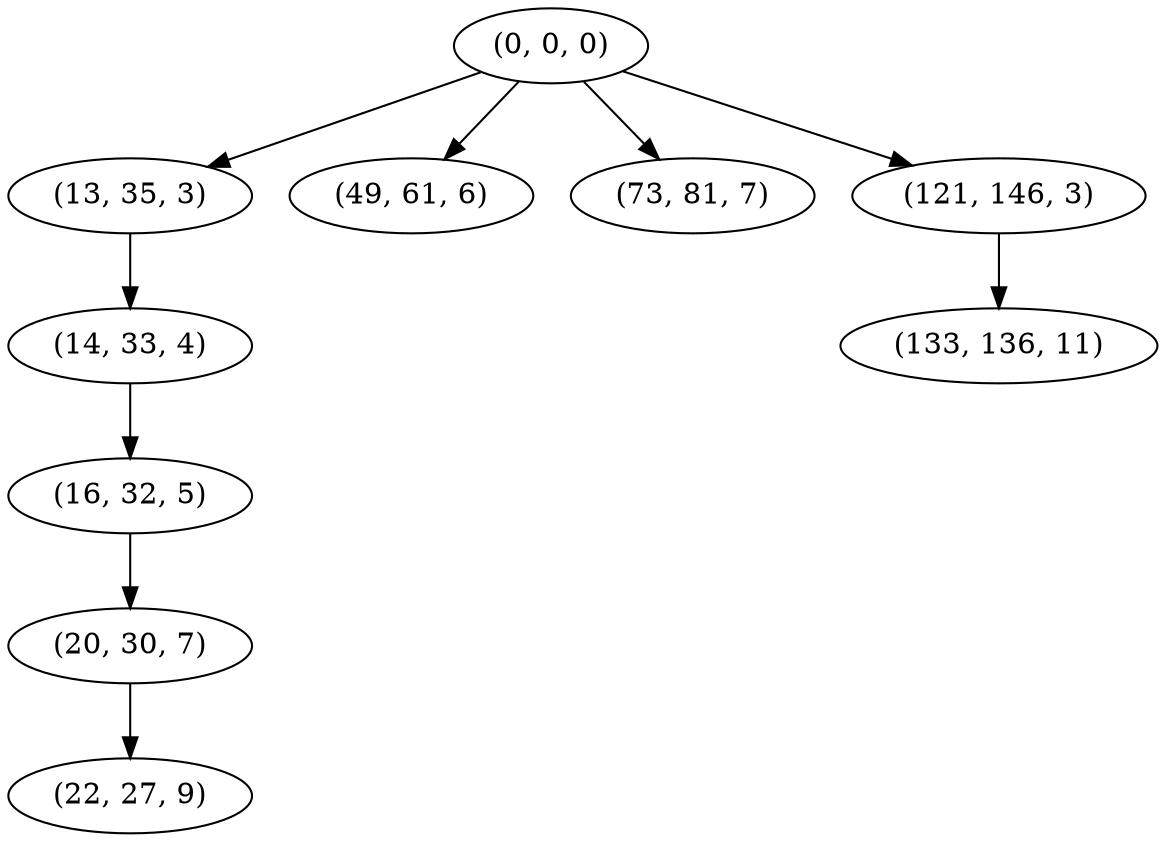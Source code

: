 digraph tree {
    "(0, 0, 0)";
    "(13, 35, 3)";
    "(14, 33, 4)";
    "(16, 32, 5)";
    "(20, 30, 7)";
    "(22, 27, 9)";
    "(49, 61, 6)";
    "(73, 81, 7)";
    "(121, 146, 3)";
    "(133, 136, 11)";
    "(0, 0, 0)" -> "(13, 35, 3)";
    "(0, 0, 0)" -> "(49, 61, 6)";
    "(0, 0, 0)" -> "(73, 81, 7)";
    "(0, 0, 0)" -> "(121, 146, 3)";
    "(13, 35, 3)" -> "(14, 33, 4)";
    "(14, 33, 4)" -> "(16, 32, 5)";
    "(16, 32, 5)" -> "(20, 30, 7)";
    "(20, 30, 7)" -> "(22, 27, 9)";
    "(121, 146, 3)" -> "(133, 136, 11)";
}
